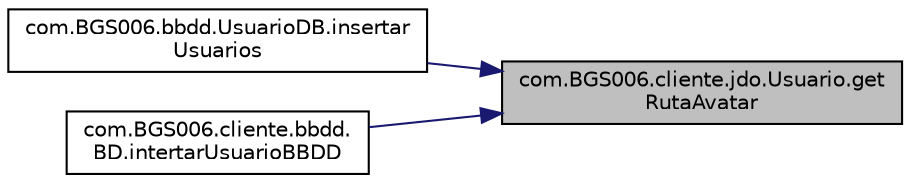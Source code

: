 digraph "com.BGS006.cliente.jdo.Usuario.getRutaAvatar"
{
 // LATEX_PDF_SIZE
  edge [fontname="Helvetica",fontsize="10",labelfontname="Helvetica",labelfontsize="10"];
  node [fontname="Helvetica",fontsize="10",shape=record];
  rankdir="RL";
  Node1 [label="com.BGS006.cliente.jdo.Usuario.get\lRutaAvatar",height=0.2,width=0.4,color="black", fillcolor="grey75", style="filled", fontcolor="black",tooltip=" "];
  Node1 -> Node2 [dir="back",color="midnightblue",fontsize="10",style="solid",fontname="Helvetica"];
  Node2 [label="com.BGS006.bbdd.UsuarioDB.insertar\lUsuarios",height=0.2,width=0.4,color="black", fillcolor="white", style="filled",URL="$classcom_1_1_b_g_s006_1_1bbdd_1_1_usuario_d_b.html#a418ad0c36a3c84df4d3b64e7222a52bc",tooltip=" "];
  Node1 -> Node3 [dir="back",color="midnightblue",fontsize="10",style="solid",fontname="Helvetica"];
  Node3 [label="com.BGS006.cliente.bbdd.\lBD.intertarUsuarioBBDD",height=0.2,width=0.4,color="black", fillcolor="white", style="filled",URL="$classcom_1_1_b_g_s006_1_1cliente_1_1bbdd_1_1_b_d.html#a9040630f8a1318d368ac39bef48aea54",tooltip=" "];
}
